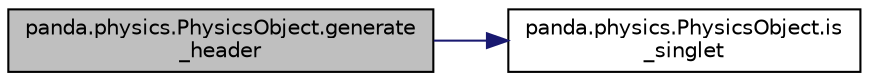 digraph "panda.physics.PhysicsObject.generate_header"
{
 // INTERACTIVE_SVG=YES
  edge [fontname="Helvetica",fontsize="10",labelfontname="Helvetica",labelfontsize="10"];
  node [fontname="Helvetica",fontsize="10",shape=record];
  rankdir="LR";
  Node1 [label="panda.physics.PhysicsObject.generate\l_header",height=0.2,width=0.4,color="black", fillcolor="grey75", style="filled" fontcolor="black"];
  Node1 -> Node2 [color="midnightblue",fontsize="10",style="solid"];
  Node2 [label="panda.physics.PhysicsObject.is\l_singlet",height=0.2,width=0.4,color="black", fillcolor="white", style="filled",URL="$classpanda_1_1physics_1_1PhysicsObject.html#a870008e964d7029bdbe7d54c1ce52b85"];
}
